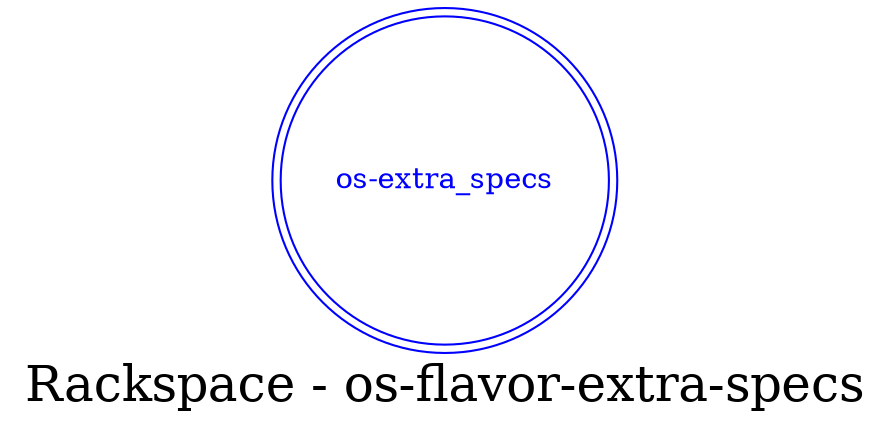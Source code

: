 digraph LexiconGraph {
graph[label="Rackspace - os-flavor-extra-specs", fontsize=24]
splines=true
"os-extra_specs" [color=blue, fontcolor=blue, shape=doublecircle]
}
